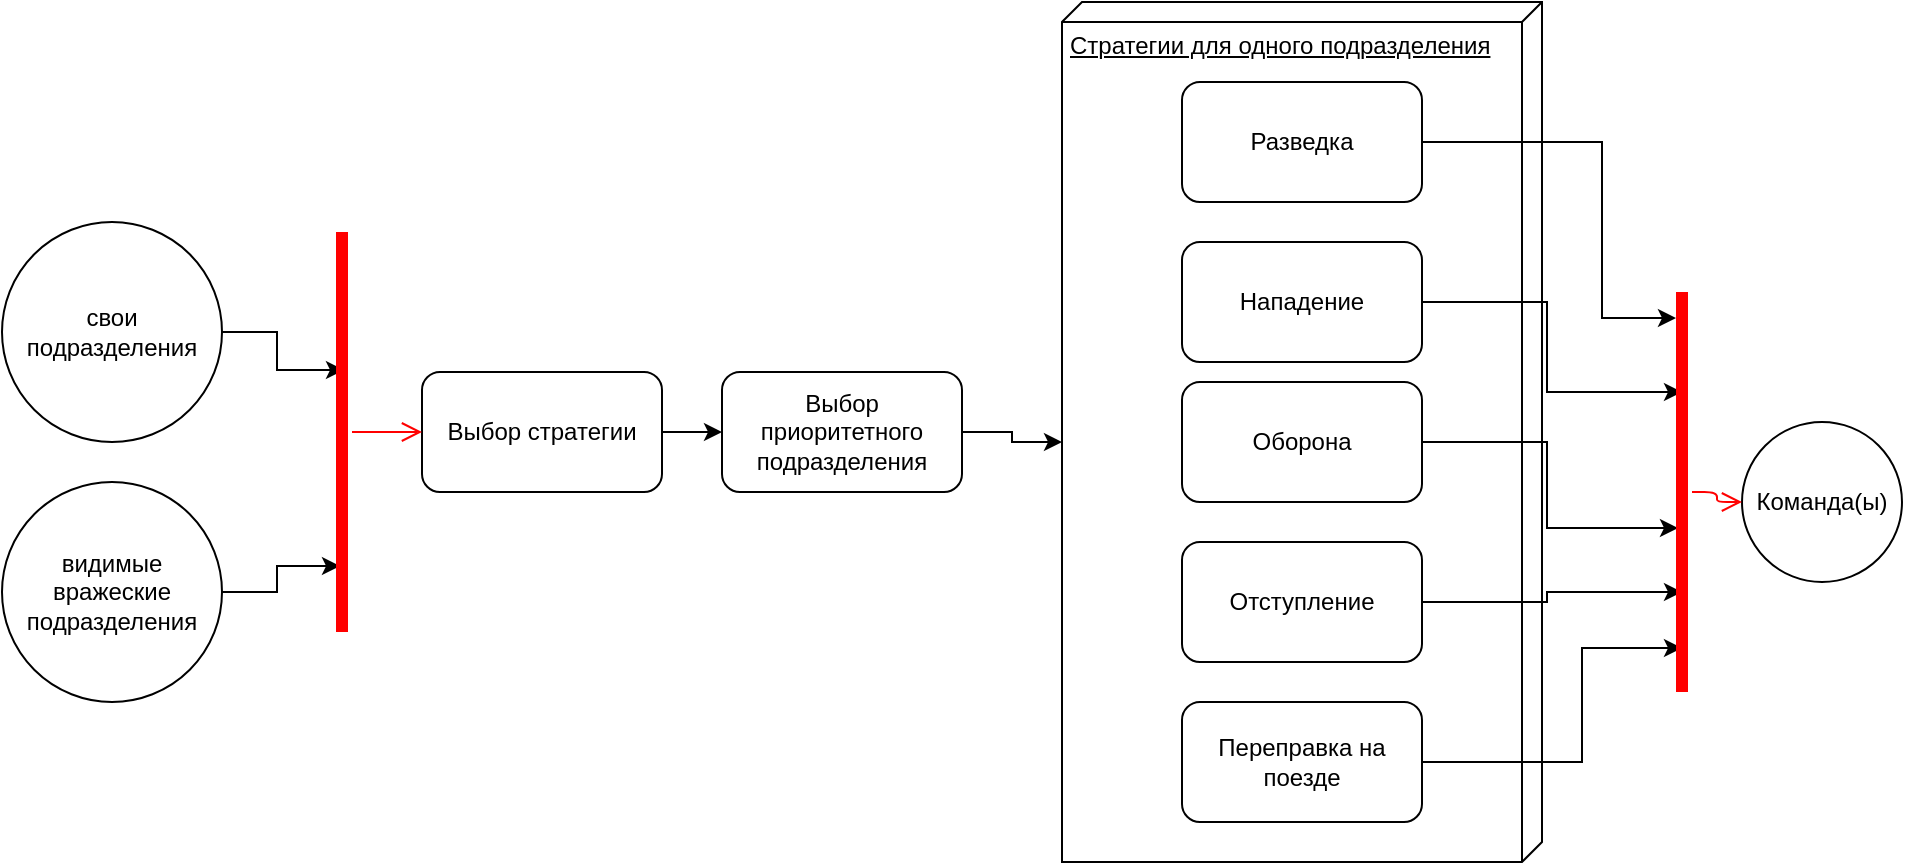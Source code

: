 <mxfile version="12.8.4" type="device"><diagram id="gXYA2AWaqNhKBlEcZYzK" name="Page-1"><mxGraphModel dx="1695" dy="479" grid="1" gridSize="10" guides="1" tooltips="1" connect="1" arrows="1" fold="1" page="1" pageScale="1" pageWidth="827" pageHeight="1169" math="0" shadow="0"><root><mxCell id="0"/><mxCell id="1" parent="0"/><mxCell id="jMircDGlesLErQC-VqhG-33" value="" style="group" vertex="1" connectable="0" parent="1"><mxGeometry x="460" y="50" width="240" height="430" as="geometry"/></mxCell><mxCell id="jMircDGlesLErQC-VqhG-31" value="Стратегии для одного подразделения" style="verticalAlign=top;align=left;spacingTop=8;spacingLeft=2;spacingRight=12;shape=cube;size=10;direction=south;fontStyle=4;html=1;" vertex="1" parent="jMircDGlesLErQC-VqhG-33"><mxGeometry width="240" height="430" as="geometry"/></mxCell><mxCell id="jMircDGlesLErQC-VqhG-6" value="Разведка" style="rounded=1;whiteSpace=wrap;html=1;" vertex="1" parent="jMircDGlesLErQC-VqhG-33"><mxGeometry x="60" y="40" width="120" height="60" as="geometry"/></mxCell><mxCell id="jMircDGlesLErQC-VqhG-7" value="Нападение" style="rounded=1;whiteSpace=wrap;html=1;" vertex="1" parent="jMircDGlesLErQC-VqhG-33"><mxGeometry x="60" y="120" width="120" height="60" as="geometry"/></mxCell><mxCell id="jMircDGlesLErQC-VqhG-8" value="Оборона" style="rounded=1;whiteSpace=wrap;html=1;" vertex="1" parent="jMircDGlesLErQC-VqhG-33"><mxGeometry x="60" y="190" width="120" height="60" as="geometry"/></mxCell><mxCell id="jMircDGlesLErQC-VqhG-9" value="Отступление" style="rounded=1;whiteSpace=wrap;html=1;" vertex="1" parent="jMircDGlesLErQC-VqhG-33"><mxGeometry x="60" y="270" width="120" height="60" as="geometry"/></mxCell><mxCell id="jMircDGlesLErQC-VqhG-10" value="Переправка на поезде" style="rounded=1;whiteSpace=wrap;html=1;" vertex="1" parent="jMircDGlesLErQC-VqhG-33"><mxGeometry x="60" y="350" width="120" height="60" as="geometry"/></mxCell><mxCell id="jMircDGlesLErQC-VqhG-2" value="Команда(ы)" style="ellipse;whiteSpace=wrap;html=1;aspect=fixed;" vertex="1" parent="1"><mxGeometry x="800" y="260" width="80" height="80" as="geometry"/></mxCell><mxCell id="jMircDGlesLErQC-VqhG-26" style="edgeStyle=orthogonalEdgeStyle;rounded=0;orthogonalLoop=1;jettySize=auto;html=1;exitX=1;exitY=0.5;exitDx=0;exitDy=0;entryX=0.655;entryY=0.6;entryDx=0;entryDy=0;entryPerimeter=0;" edge="1" parent="1" source="jMircDGlesLErQC-VqhG-3" target="jMircDGlesLErQC-VqhG-24"><mxGeometry relative="1" as="geometry"/></mxCell><mxCell id="jMircDGlesLErQC-VqhG-3" value="&lt;div&gt;свои&lt;br&gt;&lt;/div&gt;&lt;div&gt;подразделения&lt;/div&gt;" style="ellipse;whiteSpace=wrap;html=1;aspect=fixed;" vertex="1" parent="1"><mxGeometry x="-70" y="160" width="110" height="110" as="geometry"/></mxCell><mxCell id="jMircDGlesLErQC-VqhG-29" style="edgeStyle=orthogonalEdgeStyle;rounded=0;orthogonalLoop=1;jettySize=auto;html=1;exitX=1;exitY=0.5;exitDx=0;exitDy=0;entryX=0.165;entryY=0.4;entryDx=0;entryDy=0;entryPerimeter=0;" edge="1" parent="1" source="jMircDGlesLErQC-VqhG-4" target="jMircDGlesLErQC-VqhG-24"><mxGeometry relative="1" as="geometry"/></mxCell><mxCell id="jMircDGlesLErQC-VqhG-4" value="&lt;div&gt;видимые вражеские&lt;br&gt;&lt;/div&gt;&lt;div&gt;подразделения&lt;/div&gt;" style="ellipse;whiteSpace=wrap;html=1;aspect=fixed;" vertex="1" parent="1"><mxGeometry x="-70" y="290" width="110" height="110" as="geometry"/></mxCell><mxCell id="jMircDGlesLErQC-VqhG-21" style="edgeStyle=orthogonalEdgeStyle;rounded=0;orthogonalLoop=1;jettySize=auto;html=1;exitX=1;exitY=0.5;exitDx=0;exitDy=0;entryX=0.935;entryY=0.2;entryDx=0;entryDy=0;entryPerimeter=0;" edge="1" parent="1" source="jMircDGlesLErQC-VqhG-6" target="jMircDGlesLErQC-VqhG-13"><mxGeometry relative="1" as="geometry"><Array as="points"><mxPoint x="730" y="120"/><mxPoint x="730" y="208"/></Array></mxGeometry></mxCell><mxCell id="jMircDGlesLErQC-VqhG-20" style="edgeStyle=orthogonalEdgeStyle;rounded=0;orthogonalLoop=1;jettySize=auto;html=1;exitX=1;exitY=0.5;exitDx=0;exitDy=0;entryX=0.75;entryY=0.5;entryDx=0;entryDy=0;entryPerimeter=0;" edge="1" parent="1" source="jMircDGlesLErQC-VqhG-7" target="jMircDGlesLErQC-VqhG-13"><mxGeometry relative="1" as="geometry"/></mxCell><mxCell id="jMircDGlesLErQC-VqhG-19" style="edgeStyle=orthogonalEdgeStyle;rounded=0;orthogonalLoop=1;jettySize=auto;html=1;exitX=1;exitY=0.5;exitDx=0;exitDy=0;entryX=0.41;entryY=0.3;entryDx=0;entryDy=0;entryPerimeter=0;" edge="1" parent="1" source="jMircDGlesLErQC-VqhG-8" target="jMircDGlesLErQC-VqhG-13"><mxGeometry relative="1" as="geometry"/></mxCell><mxCell id="jMircDGlesLErQC-VqhG-18" style="edgeStyle=orthogonalEdgeStyle;rounded=0;orthogonalLoop=1;jettySize=auto;html=1;exitX=1;exitY=0.5;exitDx=0;exitDy=0;entryX=0.25;entryY=0.5;entryDx=0;entryDy=0;entryPerimeter=0;" edge="1" parent="1" source="jMircDGlesLErQC-VqhG-9" target="jMircDGlesLErQC-VqhG-13"><mxGeometry relative="1" as="geometry"/></mxCell><mxCell id="jMircDGlesLErQC-VqhG-17" style="edgeStyle=orthogonalEdgeStyle;rounded=0;orthogonalLoop=1;jettySize=auto;html=1;exitX=1;exitY=0.5;exitDx=0;exitDy=0;entryX=0.11;entryY=0.5;entryDx=0;entryDy=0;entryPerimeter=0;" edge="1" parent="1" source="jMircDGlesLErQC-VqhG-10" target="jMircDGlesLErQC-VqhG-13"><mxGeometry relative="1" as="geometry"><Array as="points"><mxPoint x="720" y="430"/><mxPoint x="720" y="373"/></Array></mxGeometry></mxCell><mxCell id="jMircDGlesLErQC-VqhG-13" value="" style="shape=line;html=1;strokeWidth=6;strokeColor=#ff0000;rotation=-90;" vertex="1" parent="1"><mxGeometry x="670" y="290" width="200" height="10" as="geometry"/></mxCell><mxCell id="jMircDGlesLErQC-VqhG-14" value="" style="edgeStyle=orthogonalEdgeStyle;html=1;verticalAlign=bottom;endArrow=open;endSize=8;strokeColor=#ff0000;" edge="1" source="jMircDGlesLErQC-VqhG-13" parent="1" target="jMircDGlesLErQC-VqhG-2"><mxGeometry relative="1" as="geometry"><mxPoint x="727" y="480" as="targetPoint"/></mxGeometry></mxCell><mxCell id="jMircDGlesLErQC-VqhG-35" style="edgeStyle=orthogonalEdgeStyle;rounded=0;orthogonalLoop=1;jettySize=auto;html=1;exitX=1;exitY=0.5;exitDx=0;exitDy=0;entryX=0;entryY=0;entryDx=220;entryDy=240;entryPerimeter=0;" edge="1" parent="1" source="jMircDGlesLErQC-VqhG-22" target="jMircDGlesLErQC-VqhG-31"><mxGeometry relative="1" as="geometry"/></mxCell><mxCell id="jMircDGlesLErQC-VqhG-22" value="Выбор приоритетного подразделения" style="rounded=1;whiteSpace=wrap;html=1;" vertex="1" parent="1"><mxGeometry x="290" y="235" width="120" height="60" as="geometry"/></mxCell><mxCell id="jMircDGlesLErQC-VqhG-30" style="edgeStyle=orthogonalEdgeStyle;rounded=0;orthogonalLoop=1;jettySize=auto;html=1;exitX=1;exitY=0.5;exitDx=0;exitDy=0;entryX=0;entryY=0.5;entryDx=0;entryDy=0;" edge="1" parent="1" source="jMircDGlesLErQC-VqhG-23" target="jMircDGlesLErQC-VqhG-22"><mxGeometry relative="1" as="geometry"/></mxCell><mxCell id="jMircDGlesLErQC-VqhG-23" value="Выбор стратегии" style="rounded=1;whiteSpace=wrap;html=1;" vertex="1" parent="1"><mxGeometry x="140" y="235" width="120" height="60" as="geometry"/></mxCell><mxCell id="jMircDGlesLErQC-VqhG-24" value="" style="shape=line;html=1;strokeWidth=6;strokeColor=#ff0000;rotation=-90;" vertex="1" parent="1"><mxGeometry y="260" width="200" height="10" as="geometry"/></mxCell><mxCell id="jMircDGlesLErQC-VqhG-25" value="" style="edgeStyle=orthogonalEdgeStyle;html=1;verticalAlign=bottom;endArrow=open;endSize=8;strokeColor=#ff0000;" edge="1" source="jMircDGlesLErQC-VqhG-24" parent="1" target="jMircDGlesLErQC-VqhG-23"><mxGeometry relative="1" as="geometry"><mxPoint x="240" y="430" as="targetPoint"/></mxGeometry></mxCell></root></mxGraphModel></diagram></mxfile>
